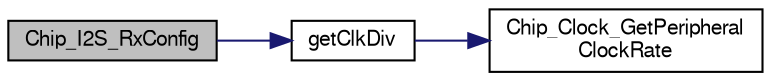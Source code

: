 digraph "Chip_I2S_RxConfig"
{
  edge [fontname="FreeSans",fontsize="10",labelfontname="FreeSans",labelfontsize="10"];
  node [fontname="FreeSans",fontsize="10",shape=record];
  rankdir="LR";
  Node1 [label="Chip_I2S_RxConfig",height=0.2,width=0.4,color="black", fillcolor="grey75", style="filled", fontcolor="black"];
  Node1 -> Node2 [color="midnightblue",fontsize="10",style="solid"];
  Node2 [label="getClkDiv",height=0.2,width=0.4,color="black", fillcolor="white", style="filled",URL="$i2s__17xx__40xx_8c.html#a820d48d5d5cedc548319581e2c009352"];
  Node2 -> Node3 [color="midnightblue",fontsize="10",style="solid"];
  Node3 [label="Chip_Clock_GetPeripheral\lClockRate",height=0.2,width=0.4,color="black", fillcolor="white", style="filled",URL="$group__CLOCK__17XX__40XX.html#ga9c2bc86c857119426aa6a724c12a6f42",tooltip="Returns clock rate for a peripheral (from peripheral clock) "];
}
